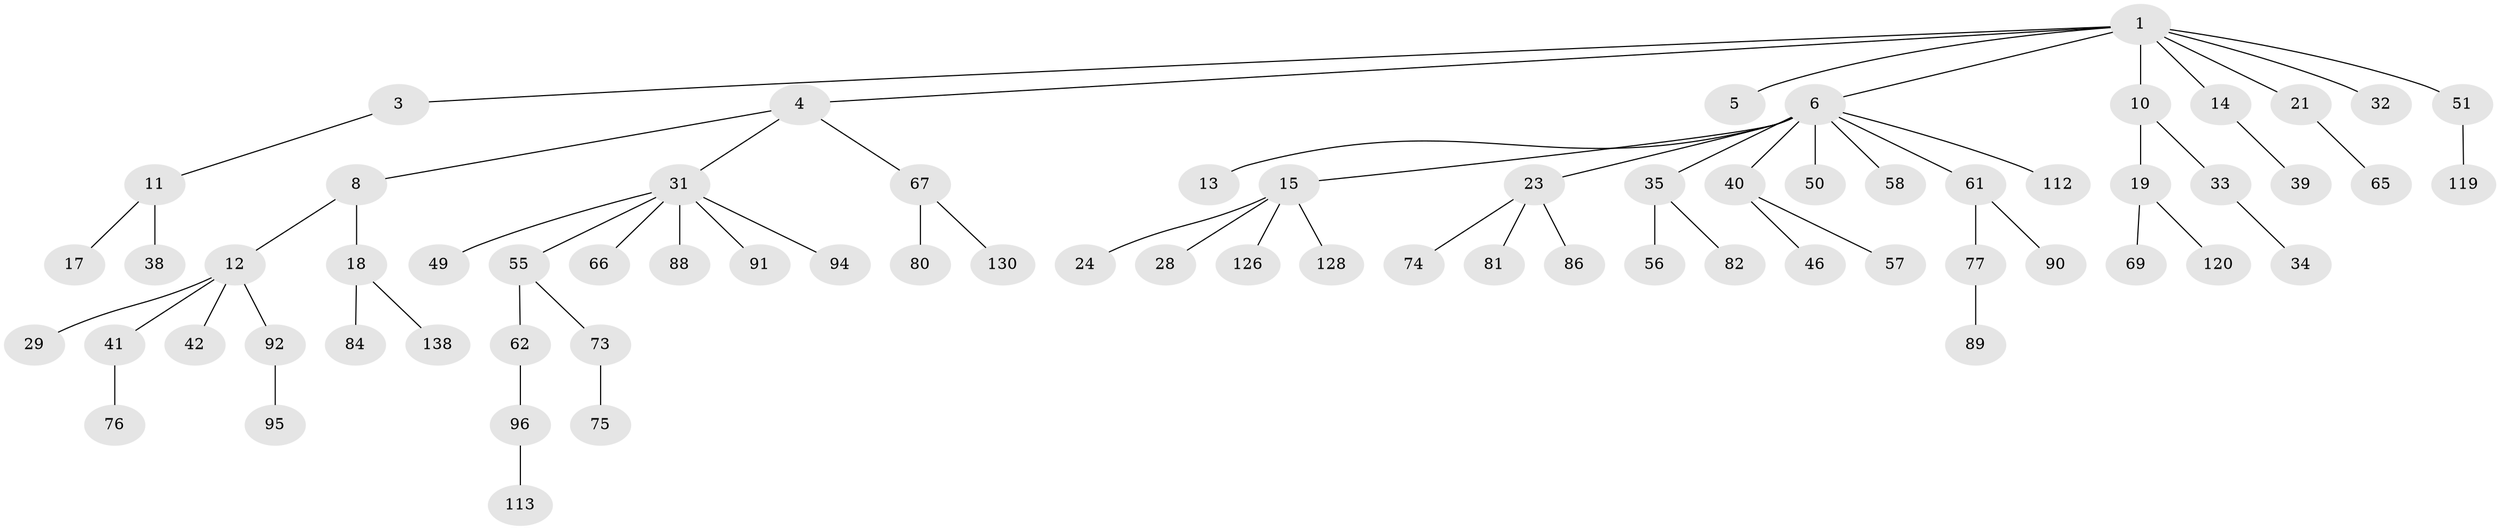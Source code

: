 // original degree distribution, {7: 0.014285714285714285, 4: 0.05714285714285714, 2: 0.25, 6: 0.007142857142857143, 3: 0.15, 5: 0.03571428571428571, 1: 0.4857142857142857}
// Generated by graph-tools (version 1.1) at 2025/15/03/09/25 04:15:41]
// undirected, 70 vertices, 69 edges
graph export_dot {
graph [start="1"]
  node [color=gray90,style=filled];
  1 [super="+2"];
  3;
  4;
  5 [super="+53"];
  6 [super="+9+7+97+109"];
  8;
  10 [super="+85+36"];
  11;
  12 [super="+20"];
  13 [super="+63+44"];
  14 [super="+22+16"];
  15;
  17;
  18 [super="+78"];
  19;
  21 [super="+25"];
  23 [super="+93+26"];
  24 [super="+108"];
  28 [super="+135"];
  29 [super="+114+45+52+30"];
  31 [super="+59+43"];
  32 [super="+104"];
  33 [super="+105+83"];
  34 [super="+106"];
  35 [super="+37"];
  38 [super="+127+131+47"];
  39;
  40;
  41;
  42;
  46 [super="+98"];
  49;
  50 [super="+99"];
  51 [super="+54"];
  55;
  56;
  57;
  58 [super="+110"];
  61;
  62 [super="+71+123"];
  65;
  66;
  67 [super="+87"];
  69 [super="+79"];
  73;
  74;
  75;
  76;
  77;
  80;
  81;
  82;
  84;
  86 [super="+103+121"];
  88 [super="+101"];
  89;
  90;
  91;
  92;
  94;
  95;
  96;
  112;
  113;
  119;
  120;
  126;
  128;
  130;
  138;
  1 -- 4;
  1 -- 6;
  1 -- 10;
  1 -- 14;
  1 -- 32;
  1 -- 51;
  1 -- 5;
  1 -- 3;
  1 -- 21;
  3 -- 11;
  4 -- 8;
  4 -- 31;
  4 -- 67;
  6 -- 61;
  6 -- 112;
  6 -- 50;
  6 -- 23;
  6 -- 58;
  6 -- 13;
  6 -- 15;
  6 -- 40;
  6 -- 35;
  8 -- 12;
  8 -- 18;
  10 -- 19;
  10 -- 33;
  11 -- 17;
  11 -- 38;
  12 -- 29;
  12 -- 41;
  12 -- 42;
  12 -- 92;
  14 -- 39;
  15 -- 24;
  15 -- 28;
  15 -- 126;
  15 -- 128;
  18 -- 84;
  18 -- 138;
  19 -- 69;
  19 -- 120;
  21 -- 65;
  23 -- 74;
  23 -- 81;
  23 -- 86;
  31 -- 88;
  31 -- 94;
  31 -- 49;
  31 -- 66;
  31 -- 55;
  31 -- 91;
  33 -- 34;
  35 -- 82;
  35 -- 56;
  40 -- 46;
  40 -- 57;
  41 -- 76;
  51 -- 119;
  55 -- 62;
  55 -- 73;
  61 -- 77;
  61 -- 90;
  62 -- 96;
  67 -- 80;
  67 -- 130;
  73 -- 75;
  77 -- 89;
  92 -- 95;
  96 -- 113;
}
